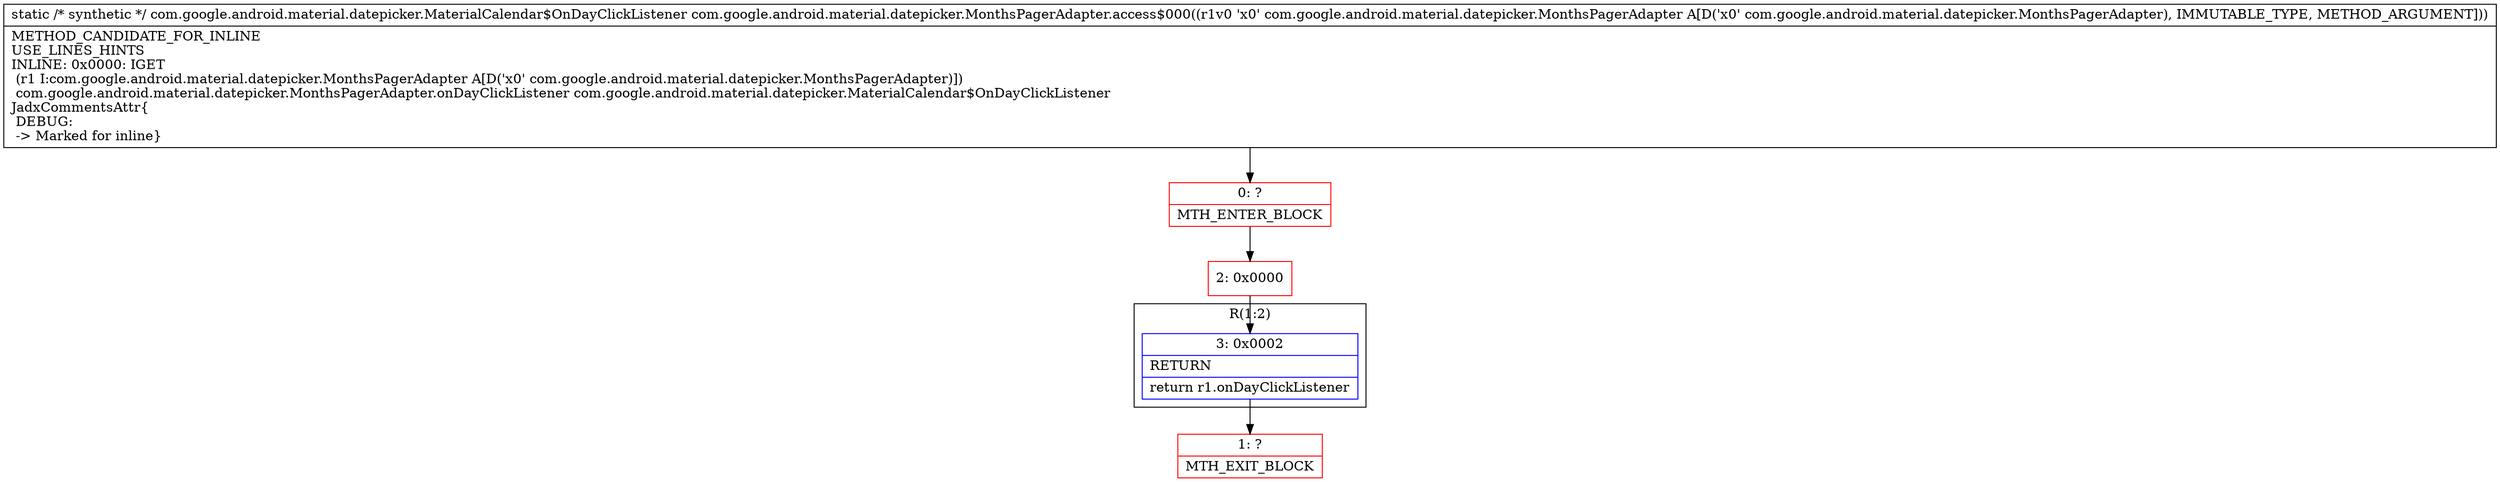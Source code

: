 digraph "CFG forcom.google.android.material.datepicker.MonthsPagerAdapter.access$000(Lcom\/google\/android\/material\/datepicker\/MonthsPagerAdapter;)Lcom\/google\/android\/material\/datepicker\/MaterialCalendar$OnDayClickListener;" {
subgraph cluster_Region_1629278694 {
label = "R(1:2)";
node [shape=record,color=blue];
Node_3 [shape=record,label="{3\:\ 0x0002|RETURN\l|return r1.onDayClickListener\l}"];
}
Node_0 [shape=record,color=red,label="{0\:\ ?|MTH_ENTER_BLOCK\l}"];
Node_2 [shape=record,color=red,label="{2\:\ 0x0000}"];
Node_1 [shape=record,color=red,label="{1\:\ ?|MTH_EXIT_BLOCK\l}"];
MethodNode[shape=record,label="{static \/* synthetic *\/ com.google.android.material.datepicker.MaterialCalendar$OnDayClickListener com.google.android.material.datepicker.MonthsPagerAdapter.access$000((r1v0 'x0' com.google.android.material.datepicker.MonthsPagerAdapter A[D('x0' com.google.android.material.datepicker.MonthsPagerAdapter), IMMUTABLE_TYPE, METHOD_ARGUMENT]))  | METHOD_CANDIDATE_FOR_INLINE\lUSE_LINES_HINTS\lINLINE: 0x0000: IGET  \l  (r1 I:com.google.android.material.datepicker.MonthsPagerAdapter A[D('x0' com.google.android.material.datepicker.MonthsPagerAdapter)])\l com.google.android.material.datepicker.MonthsPagerAdapter.onDayClickListener com.google.android.material.datepicker.MaterialCalendar$OnDayClickListener\lJadxCommentsAttr\{\l DEBUG: \l \-\> Marked for inline\}\l}"];
MethodNode -> Node_0;Node_3 -> Node_1;
Node_0 -> Node_2;
Node_2 -> Node_3;
}

